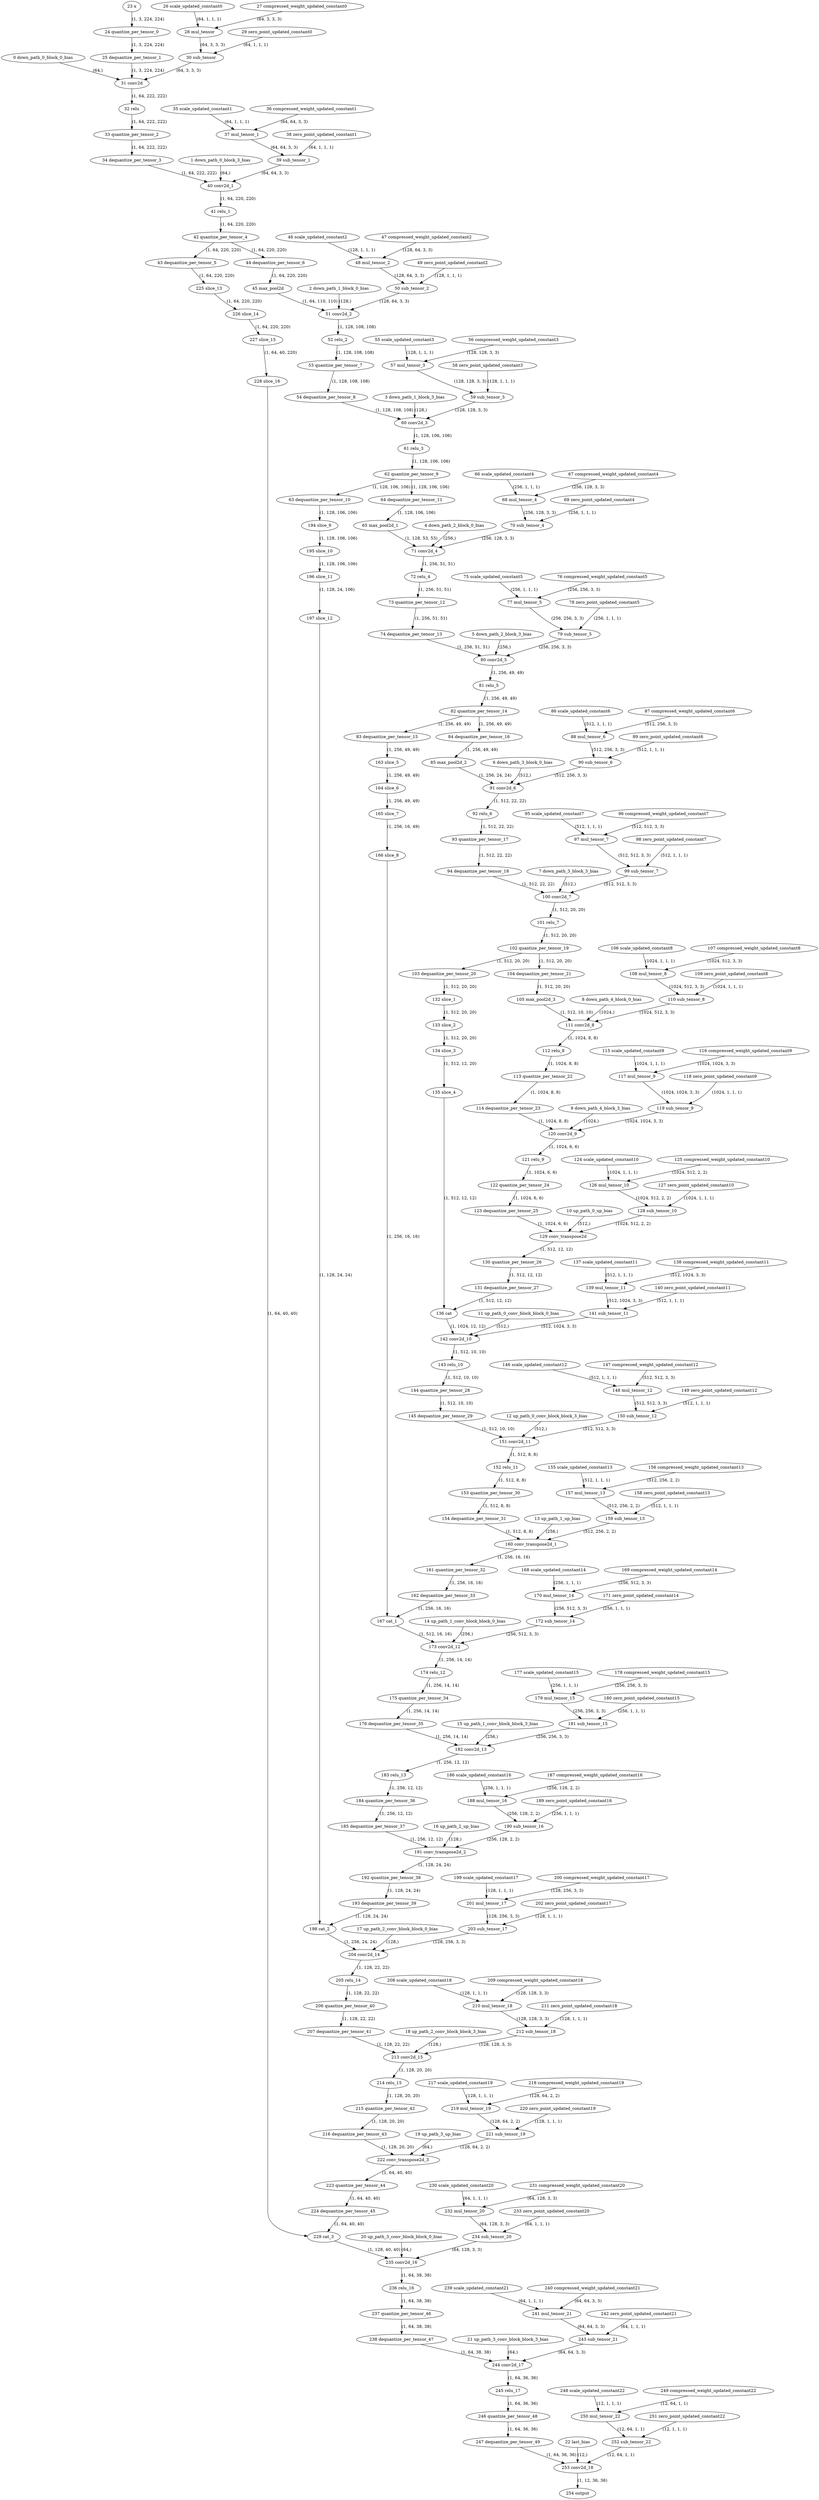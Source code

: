 strict digraph {
"0 down_path_0_block_0_bias" [id=0, type="get_attr"];
"1 down_path_0_block_3_bias" [id=1, type="get_attr"];
"2 down_path_1_block_0_bias" [id=2, type="get_attr"];
"3 down_path_1_block_3_bias" [id=3, type="get_attr"];
"4 down_path_2_block_0_bias" [id=4, type="get_attr"];
"5 down_path_2_block_3_bias" [id=5, type="get_attr"];
"6 down_path_3_block_0_bias" [id=6, type="get_attr"];
"7 down_path_3_block_3_bias" [id=7, type="get_attr"];
"8 down_path_4_block_0_bias" [id=8, type="get_attr"];
"9 down_path_4_block_3_bias" [id=9, type="get_attr"];
"10 up_path_0_up_bias" [id=10, type="get_attr"];
"11 up_path_0_conv_block_block_0_bias" [id=11, type="get_attr"];
"12 up_path_0_conv_block_block_3_bias" [id=12, type="get_attr"];
"13 up_path_1_up_bias" [id=13, type="get_attr"];
"14 up_path_1_conv_block_block_0_bias" [id=14, type="get_attr"];
"15 up_path_1_conv_block_block_3_bias" [id=15, type="get_attr"];
"16 up_path_2_up_bias" [id=16, type="get_attr"];
"17 up_path_2_conv_block_block_0_bias" [id=17, type="get_attr"];
"18 up_path_2_conv_block_block_3_bias" [id=18, type="get_attr"];
"19 up_path_3_up_bias" [id=19, type="get_attr"];
"20 up_path_3_conv_block_block_0_bias" [id=20, type="get_attr"];
"21 up_path_3_conv_block_block_3_bias" [id=21, type="get_attr"];
"22 last_bias" [id=22, type="get_attr"];
"23 x" [id=23, type=input];
"24 quantize_per_tensor_0" [id=24, type="quantize_per_tensor"];
"25 dequantize_per_tensor_1" [id=25, type="dequantize_per_tensor"];
"26 scale_updated_constant0" [id=26, type="get_attr"];
"27 compressed_weight_updated_constant0" [id=27, type="get_attr"];
"28 mul_tensor" [id=28, type=mul];
"29 zero_point_updated_constant0" [id=29, type="get_attr"];
"30 sub_tensor" [id=30, type=sub];
"31 conv2d" [id=31, type=conv2d];
"32 relu" [id=32, type=relu];
"33 quantize_per_tensor_2" [id=33, type="quantize_per_tensor"];
"34 dequantize_per_tensor_3" [id=34, type="dequantize_per_tensor"];
"35 scale_updated_constant1" [id=35, type="get_attr"];
"36 compressed_weight_updated_constant1" [id=36, type="get_attr"];
"37 mul_tensor_1" [id=37, type=mul];
"38 zero_point_updated_constant1" [id=38, type="get_attr"];
"39 sub_tensor_1" [id=39, type=sub];
"40 conv2d_1" [id=40, type=conv2d];
"41 relu_1" [id=41, type=relu];
"42 quantize_per_tensor_4" [id=42, type="quantize_per_tensor"];
"43 dequantize_per_tensor_5" [id=43, type="dequantize_per_tensor"];
"44 dequantize_per_tensor_6" [id=44, type="dequantize_per_tensor"];
"45 max_pool2d" [id=45, type="max_pool2d"];
"46 scale_updated_constant2" [id=46, type="get_attr"];
"47 compressed_weight_updated_constant2" [id=47, type="get_attr"];
"48 mul_tensor_2" [id=48, type=mul];
"49 zero_point_updated_constant2" [id=49, type="get_attr"];
"50 sub_tensor_2" [id=50, type=sub];
"51 conv2d_2" [id=51, type=conv2d];
"52 relu_2" [id=52, type=relu];
"53 quantize_per_tensor_7" [id=53, type="quantize_per_tensor"];
"54 dequantize_per_tensor_8" [id=54, type="dequantize_per_tensor"];
"55 scale_updated_constant3" [id=55, type="get_attr"];
"56 compressed_weight_updated_constant3" [id=56, type="get_attr"];
"57 mul_tensor_3" [id=57, type=mul];
"58 zero_point_updated_constant3" [id=58, type="get_attr"];
"59 sub_tensor_3" [id=59, type=sub];
"60 conv2d_3" [id=60, type=conv2d];
"61 relu_3" [id=61, type=relu];
"62 quantize_per_tensor_9" [id=62, type="quantize_per_tensor"];
"63 dequantize_per_tensor_10" [id=63, type="dequantize_per_tensor"];
"64 dequantize_per_tensor_11" [id=64, type="dequantize_per_tensor"];
"65 max_pool2d_1" [id=65, type="max_pool2d"];
"66 scale_updated_constant4" [id=66, type="get_attr"];
"67 compressed_weight_updated_constant4" [id=67, type="get_attr"];
"68 mul_tensor_4" [id=68, type=mul];
"69 zero_point_updated_constant4" [id=69, type="get_attr"];
"70 sub_tensor_4" [id=70, type=sub];
"71 conv2d_4" [id=71, type=conv2d];
"72 relu_4" [id=72, type=relu];
"73 quantize_per_tensor_12" [id=73, type="quantize_per_tensor"];
"74 dequantize_per_tensor_13" [id=74, type="dequantize_per_tensor"];
"75 scale_updated_constant5" [id=75, type="get_attr"];
"76 compressed_weight_updated_constant5" [id=76, type="get_attr"];
"77 mul_tensor_5" [id=77, type=mul];
"78 zero_point_updated_constant5" [id=78, type="get_attr"];
"79 sub_tensor_5" [id=79, type=sub];
"80 conv2d_5" [id=80, type=conv2d];
"81 relu_5" [id=81, type=relu];
"82 quantize_per_tensor_14" [id=82, type="quantize_per_tensor"];
"83 dequantize_per_tensor_15" [id=83, type="dequantize_per_tensor"];
"84 dequantize_per_tensor_16" [id=84, type="dequantize_per_tensor"];
"85 max_pool2d_2" [id=85, type="max_pool2d"];
"86 scale_updated_constant6" [id=86, type="get_attr"];
"87 compressed_weight_updated_constant6" [id=87, type="get_attr"];
"88 mul_tensor_6" [id=88, type=mul];
"89 zero_point_updated_constant6" [id=89, type="get_attr"];
"90 sub_tensor_6" [id=90, type=sub];
"91 conv2d_6" [id=91, type=conv2d];
"92 relu_6" [id=92, type=relu];
"93 quantize_per_tensor_17" [id=93, type="quantize_per_tensor"];
"94 dequantize_per_tensor_18" [id=94, type="dequantize_per_tensor"];
"95 scale_updated_constant7" [id=95, type="get_attr"];
"96 compressed_weight_updated_constant7" [id=96, type="get_attr"];
"97 mul_tensor_7" [id=97, type=mul];
"98 zero_point_updated_constant7" [id=98, type="get_attr"];
"99 sub_tensor_7" [id=99, type=sub];
"100 conv2d_7" [id=100, type=conv2d];
"101 relu_7" [id=101, type=relu];
"102 quantize_per_tensor_19" [id=102, type="quantize_per_tensor"];
"103 dequantize_per_tensor_20" [id=103, type="dequantize_per_tensor"];
"104 dequantize_per_tensor_21" [id=104, type="dequantize_per_tensor"];
"105 max_pool2d_3" [id=105, type="max_pool2d"];
"106 scale_updated_constant8" [id=106, type="get_attr"];
"107 compressed_weight_updated_constant8" [id=107, type="get_attr"];
"108 mul_tensor_8" [id=108, type=mul];
"109 zero_point_updated_constant8" [id=109, type="get_attr"];
"110 sub_tensor_8" [id=110, type=sub];
"111 conv2d_8" [id=111, type=conv2d];
"112 relu_8" [id=112, type=relu];
"113 quantize_per_tensor_22" [id=113, type="quantize_per_tensor"];
"114 dequantize_per_tensor_23" [id=114, type="dequantize_per_tensor"];
"115 scale_updated_constant9" [id=115, type="get_attr"];
"116 compressed_weight_updated_constant9" [id=116, type="get_attr"];
"117 mul_tensor_9" [id=117, type=mul];
"118 zero_point_updated_constant9" [id=118, type="get_attr"];
"119 sub_tensor_9" [id=119, type=sub];
"120 conv2d_9" [id=120, type=conv2d];
"121 relu_9" [id=121, type=relu];
"122 quantize_per_tensor_24" [id=122, type="quantize_per_tensor"];
"123 dequantize_per_tensor_25" [id=123, type="dequantize_per_tensor"];
"124 scale_updated_constant10" [id=124, type="get_attr"];
"125 compressed_weight_updated_constant10" [id=125, type="get_attr"];
"126 mul_tensor_10" [id=126, type=mul];
"127 zero_point_updated_constant10" [id=127, type="get_attr"];
"128 sub_tensor_10" [id=128, type=sub];
"129 conv_transpose2d" [id=129, type="conv_transpose2d"];
"130 quantize_per_tensor_26" [id=130, type="quantize_per_tensor"];
"131 dequantize_per_tensor_27" [id=131, type="dequantize_per_tensor"];
"132 slice_1" [id=132, type=slice];
"133 slice_2" [id=133, type=slice];
"134 slice_3" [id=134, type=slice];
"135 slice_4" [id=135, type=slice];
"136 cat" [id=136, type=cat];
"137 scale_updated_constant11" [id=137, type="get_attr"];
"138 compressed_weight_updated_constant11" [id=138, type="get_attr"];
"139 mul_tensor_11" [id=139, type=mul];
"140 zero_point_updated_constant11" [id=140, type="get_attr"];
"141 sub_tensor_11" [id=141, type=sub];
"142 conv2d_10" [id=142, type=conv2d];
"143 relu_10" [id=143, type=relu];
"144 quantize_per_tensor_28" [id=144, type="quantize_per_tensor"];
"145 dequantize_per_tensor_29" [id=145, type="dequantize_per_tensor"];
"146 scale_updated_constant12" [id=146, type="get_attr"];
"147 compressed_weight_updated_constant12" [id=147, type="get_attr"];
"148 mul_tensor_12" [id=148, type=mul];
"149 zero_point_updated_constant12" [id=149, type="get_attr"];
"150 sub_tensor_12" [id=150, type=sub];
"151 conv2d_11" [id=151, type=conv2d];
"152 relu_11" [id=152, type=relu];
"153 quantize_per_tensor_30" [id=153, type="quantize_per_tensor"];
"154 dequantize_per_tensor_31" [id=154, type="dequantize_per_tensor"];
"155 scale_updated_constant13" [id=155, type="get_attr"];
"156 compressed_weight_updated_constant13" [id=156, type="get_attr"];
"157 mul_tensor_13" [id=157, type=mul];
"158 zero_point_updated_constant13" [id=158, type="get_attr"];
"159 sub_tensor_13" [id=159, type=sub];
"160 conv_transpose2d_1" [id=160, type="conv_transpose2d"];
"161 quantize_per_tensor_32" [id=161, type="quantize_per_tensor"];
"162 dequantize_per_tensor_33" [id=162, type="dequantize_per_tensor"];
"163 slice_5" [id=163, type=slice];
"164 slice_6" [id=164, type=slice];
"165 slice_7" [id=165, type=slice];
"166 slice_8" [id=166, type=slice];
"167 cat_1" [id=167, type=cat];
"168 scale_updated_constant14" [id=168, type="get_attr"];
"169 compressed_weight_updated_constant14" [id=169, type="get_attr"];
"170 mul_tensor_14" [id=170, type=mul];
"171 zero_point_updated_constant14" [id=171, type="get_attr"];
"172 sub_tensor_14" [id=172, type=sub];
"173 conv2d_12" [id=173, type=conv2d];
"174 relu_12" [id=174, type=relu];
"175 quantize_per_tensor_34" [id=175, type="quantize_per_tensor"];
"176 dequantize_per_tensor_35" [id=176, type="dequantize_per_tensor"];
"177 scale_updated_constant15" [id=177, type="get_attr"];
"178 compressed_weight_updated_constant15" [id=178, type="get_attr"];
"179 mul_tensor_15" [id=179, type=mul];
"180 zero_point_updated_constant15" [id=180, type="get_attr"];
"181 sub_tensor_15" [id=181, type=sub];
"182 conv2d_13" [id=182, type=conv2d];
"183 relu_13" [id=183, type=relu];
"184 quantize_per_tensor_36" [id=184, type="quantize_per_tensor"];
"185 dequantize_per_tensor_37" [id=185, type="dequantize_per_tensor"];
"186 scale_updated_constant16" [id=186, type="get_attr"];
"187 compressed_weight_updated_constant16" [id=187, type="get_attr"];
"188 mul_tensor_16" [id=188, type=mul];
"189 zero_point_updated_constant16" [id=189, type="get_attr"];
"190 sub_tensor_16" [id=190, type=sub];
"191 conv_transpose2d_2" [id=191, type="conv_transpose2d"];
"192 quantize_per_tensor_38" [id=192, type="quantize_per_tensor"];
"193 dequantize_per_tensor_39" [id=193, type="dequantize_per_tensor"];
"194 slice_9" [id=194, type=slice];
"195 slice_10" [id=195, type=slice];
"196 slice_11" [id=196, type=slice];
"197 slice_12" [id=197, type=slice];
"198 cat_2" [id=198, type=cat];
"199 scale_updated_constant17" [id=199, type="get_attr"];
"200 compressed_weight_updated_constant17" [id=200, type="get_attr"];
"201 mul_tensor_17" [id=201, type=mul];
"202 zero_point_updated_constant17" [id=202, type="get_attr"];
"203 sub_tensor_17" [id=203, type=sub];
"204 conv2d_14" [id=204, type=conv2d];
"205 relu_14" [id=205, type=relu];
"206 quantize_per_tensor_40" [id=206, type="quantize_per_tensor"];
"207 dequantize_per_tensor_41" [id=207, type="dequantize_per_tensor"];
"208 scale_updated_constant18" [id=208, type="get_attr"];
"209 compressed_weight_updated_constant18" [id=209, type="get_attr"];
"210 mul_tensor_18" [id=210, type=mul];
"211 zero_point_updated_constant18" [id=211, type="get_attr"];
"212 sub_tensor_18" [id=212, type=sub];
"213 conv2d_15" [id=213, type=conv2d];
"214 relu_15" [id=214, type=relu];
"215 quantize_per_tensor_42" [id=215, type="quantize_per_tensor"];
"216 dequantize_per_tensor_43" [id=216, type="dequantize_per_tensor"];
"217 scale_updated_constant19" [id=217, type="get_attr"];
"218 compressed_weight_updated_constant19" [id=218, type="get_attr"];
"219 mul_tensor_19" [id=219, type=mul];
"220 zero_point_updated_constant19" [id=220, type="get_attr"];
"221 sub_tensor_19" [id=221, type=sub];
"222 conv_transpose2d_3" [id=222, type="conv_transpose2d"];
"223 quantize_per_tensor_44" [id=223, type="quantize_per_tensor"];
"224 dequantize_per_tensor_45" [id=224, type="dequantize_per_tensor"];
"225 slice_13" [id=225, type=slice];
"226 slice_14" [id=226, type=slice];
"227 slice_15" [id=227, type=slice];
"228 slice_16" [id=228, type=slice];
"229 cat_3" [id=229, type=cat];
"230 scale_updated_constant20" [id=230, type="get_attr"];
"231 compressed_weight_updated_constant20" [id=231, type="get_attr"];
"232 mul_tensor_20" [id=232, type=mul];
"233 zero_point_updated_constant20" [id=233, type="get_attr"];
"234 sub_tensor_20" [id=234, type=sub];
"235 conv2d_16" [id=235, type=conv2d];
"236 relu_16" [id=236, type=relu];
"237 quantize_per_tensor_46" [id=237, type="quantize_per_tensor"];
"238 dequantize_per_tensor_47" [id=238, type="dequantize_per_tensor"];
"239 scale_updated_constant21" [id=239, type="get_attr"];
"240 compressed_weight_updated_constant21" [id=240, type="get_attr"];
"241 mul_tensor_21" [id=241, type=mul];
"242 zero_point_updated_constant21" [id=242, type="get_attr"];
"243 sub_tensor_21" [id=243, type=sub];
"244 conv2d_17" [id=244, type=conv2d];
"245 relu_17" [id=245, type=relu];
"246 quantize_per_tensor_48" [id=246, type="quantize_per_tensor"];
"247 dequantize_per_tensor_49" [id=247, type="dequantize_per_tensor"];
"248 scale_updated_constant22" [id=248, type="get_attr"];
"249 compressed_weight_updated_constant22" [id=249, type="get_attr"];
"250 mul_tensor_22" [id=250, type=mul];
"251 zero_point_updated_constant22" [id=251, type="get_attr"];
"252 sub_tensor_22" [id=252, type=sub];
"253 conv2d_18" [id=253, type=conv2d];
"254 output" [id=254, type=output];
"0 down_path_0_block_0_bias" -> "31 conv2d" [style=solid, label="(64,)"];
"1 down_path_0_block_3_bias" -> "40 conv2d_1" [style=solid, label="(64,)"];
"2 down_path_1_block_0_bias" -> "51 conv2d_2" [style=solid, label="(128,)"];
"3 down_path_1_block_3_bias" -> "60 conv2d_3" [style=solid, label="(128,)"];
"4 down_path_2_block_0_bias" -> "71 conv2d_4" [style=solid, label="(256,)"];
"5 down_path_2_block_3_bias" -> "80 conv2d_5" [style=solid, label="(256,)"];
"6 down_path_3_block_0_bias" -> "91 conv2d_6" [style=solid, label="(512,)"];
"7 down_path_3_block_3_bias" -> "100 conv2d_7" [style=solid, label="(512,)"];
"8 down_path_4_block_0_bias" -> "111 conv2d_8" [style=solid, label="(1024,)"];
"9 down_path_4_block_3_bias" -> "120 conv2d_9" [style=solid, label="(1024,)"];
"10 up_path_0_up_bias" -> "129 conv_transpose2d" [style=solid, label="(512,)"];
"11 up_path_0_conv_block_block_0_bias" -> "142 conv2d_10" [style=solid, label="(512,)"];
"12 up_path_0_conv_block_block_3_bias" -> "151 conv2d_11" [style=solid, label="(512,)"];
"13 up_path_1_up_bias" -> "160 conv_transpose2d_1" [style=solid, label="(256,)"];
"14 up_path_1_conv_block_block_0_bias" -> "173 conv2d_12" [style=solid, label="(256,)"];
"15 up_path_1_conv_block_block_3_bias" -> "182 conv2d_13" [style=solid, label="(256,)"];
"16 up_path_2_up_bias" -> "191 conv_transpose2d_2" [style=solid, label="(128,)"];
"17 up_path_2_conv_block_block_0_bias" -> "204 conv2d_14" [style=solid, label="(128,)"];
"18 up_path_2_conv_block_block_3_bias" -> "213 conv2d_15" [style=solid, label="(128,)"];
"19 up_path_3_up_bias" -> "222 conv_transpose2d_3" [style=solid, label="(64,)"];
"20 up_path_3_conv_block_block_0_bias" -> "235 conv2d_16" [style=solid, label="(64,)"];
"21 up_path_3_conv_block_block_3_bias" -> "244 conv2d_17" [style=solid, label="(64,)"];
"22 last_bias" -> "253 conv2d_18" [style=solid, label="(12,)"];
"23 x" -> "24 quantize_per_tensor_0" [style=solid, label="(1, 3, 224, 224)"];
"24 quantize_per_tensor_0" -> "25 dequantize_per_tensor_1" [style=solid, label="(1, 3, 224, 224)"];
"25 dequantize_per_tensor_1" -> "31 conv2d" [style=solid, label="(1, 3, 224, 224)"];
"26 scale_updated_constant0" -> "28 mul_tensor" [style=solid, label="(64, 1, 1, 1)"];
"27 compressed_weight_updated_constant0" -> "28 mul_tensor" [style=solid, label="(64, 3, 3, 3)"];
"28 mul_tensor" -> "30 sub_tensor" [style=solid, label="(64, 3, 3, 3)"];
"29 zero_point_updated_constant0" -> "30 sub_tensor" [style=solid, label="(64, 1, 1, 1)"];
"30 sub_tensor" -> "31 conv2d" [style=solid, label="(64, 3, 3, 3)"];
"31 conv2d" -> "32 relu" [style=solid, label="(1, 64, 222, 222)"];
"32 relu" -> "33 quantize_per_tensor_2" [style=solid, label="(1, 64, 222, 222)"];
"33 quantize_per_tensor_2" -> "34 dequantize_per_tensor_3" [style=solid, label="(1, 64, 222, 222)"];
"34 dequantize_per_tensor_3" -> "40 conv2d_1" [style=solid, label="(1, 64, 222, 222)"];
"35 scale_updated_constant1" -> "37 mul_tensor_1" [style=solid, label="(64, 1, 1, 1)"];
"36 compressed_weight_updated_constant1" -> "37 mul_tensor_1" [style=solid, label="(64, 64, 3, 3)"];
"37 mul_tensor_1" -> "39 sub_tensor_1" [style=solid, label="(64, 64, 3, 3)"];
"38 zero_point_updated_constant1" -> "39 sub_tensor_1" [style=solid, label="(64, 1, 1, 1)"];
"39 sub_tensor_1" -> "40 conv2d_1" [style=solid, label="(64, 64, 3, 3)"];
"40 conv2d_1" -> "41 relu_1" [style=solid, label="(1, 64, 220, 220)"];
"41 relu_1" -> "42 quantize_per_tensor_4" [style=solid, label="(1, 64, 220, 220)"];
"42 quantize_per_tensor_4" -> "43 dequantize_per_tensor_5" [style=solid, label="(1, 64, 220, 220)"];
"42 quantize_per_tensor_4" -> "44 dequantize_per_tensor_6" [style=solid, label="(1, 64, 220, 220)"];
"43 dequantize_per_tensor_5" -> "225 slice_13" [style=solid, label="(1, 64, 220, 220)"];
"44 dequantize_per_tensor_6" -> "45 max_pool2d" [style=solid, label="(1, 64, 220, 220)"];
"45 max_pool2d" -> "51 conv2d_2" [style=solid, label="(1, 64, 110, 110)"];
"46 scale_updated_constant2" -> "48 mul_tensor_2" [style=solid, label="(128, 1, 1, 1)"];
"47 compressed_weight_updated_constant2" -> "48 mul_tensor_2" [style=solid, label="(128, 64, 3, 3)"];
"48 mul_tensor_2" -> "50 sub_tensor_2" [style=solid, label="(128, 64, 3, 3)"];
"49 zero_point_updated_constant2" -> "50 sub_tensor_2" [style=solid, label="(128, 1, 1, 1)"];
"50 sub_tensor_2" -> "51 conv2d_2" [style=solid, label="(128, 64, 3, 3)"];
"51 conv2d_2" -> "52 relu_2" [style=solid, label="(1, 128, 108, 108)"];
"52 relu_2" -> "53 quantize_per_tensor_7" [style=solid, label="(1, 128, 108, 108)"];
"53 quantize_per_tensor_7" -> "54 dequantize_per_tensor_8" [style=solid, label="(1, 128, 108, 108)"];
"54 dequantize_per_tensor_8" -> "60 conv2d_3" [style=solid, label="(1, 128, 108, 108)"];
"55 scale_updated_constant3" -> "57 mul_tensor_3" [style=solid, label="(128, 1, 1, 1)"];
"56 compressed_weight_updated_constant3" -> "57 mul_tensor_3" [style=solid, label="(128, 128, 3, 3)"];
"57 mul_tensor_3" -> "59 sub_tensor_3" [style=solid, label="(128, 128, 3, 3)"];
"58 zero_point_updated_constant3" -> "59 sub_tensor_3" [style=solid, label="(128, 1, 1, 1)"];
"59 sub_tensor_3" -> "60 conv2d_3" [style=solid, label="(128, 128, 3, 3)"];
"60 conv2d_3" -> "61 relu_3" [style=solid, label="(1, 128, 106, 106)"];
"61 relu_3" -> "62 quantize_per_tensor_9" [style=solid, label="(1, 128, 106, 106)"];
"62 quantize_per_tensor_9" -> "63 dequantize_per_tensor_10" [style=solid, label="(1, 128, 106, 106)"];
"62 quantize_per_tensor_9" -> "64 dequantize_per_tensor_11" [style=solid, label="(1, 128, 106, 106)"];
"63 dequantize_per_tensor_10" -> "194 slice_9" [style=solid, label="(1, 128, 106, 106)"];
"64 dequantize_per_tensor_11" -> "65 max_pool2d_1" [style=solid, label="(1, 128, 106, 106)"];
"65 max_pool2d_1" -> "71 conv2d_4" [style=solid, label="(1, 128, 53, 53)"];
"66 scale_updated_constant4" -> "68 mul_tensor_4" [style=solid, label="(256, 1, 1, 1)"];
"67 compressed_weight_updated_constant4" -> "68 mul_tensor_4" [style=solid, label="(256, 128, 3, 3)"];
"68 mul_tensor_4" -> "70 sub_tensor_4" [style=solid, label="(256, 128, 3, 3)"];
"69 zero_point_updated_constant4" -> "70 sub_tensor_4" [style=solid, label="(256, 1, 1, 1)"];
"70 sub_tensor_4" -> "71 conv2d_4" [style=solid, label="(256, 128, 3, 3)"];
"71 conv2d_4" -> "72 relu_4" [style=solid, label="(1, 256, 51, 51)"];
"72 relu_4" -> "73 quantize_per_tensor_12" [style=solid, label="(1, 256, 51, 51)"];
"73 quantize_per_tensor_12" -> "74 dequantize_per_tensor_13" [style=solid, label="(1, 256, 51, 51)"];
"74 dequantize_per_tensor_13" -> "80 conv2d_5" [style=solid, label="(1, 256, 51, 51)"];
"75 scale_updated_constant5" -> "77 mul_tensor_5" [style=solid, label="(256, 1, 1, 1)"];
"76 compressed_weight_updated_constant5" -> "77 mul_tensor_5" [style=solid, label="(256, 256, 3, 3)"];
"77 mul_tensor_5" -> "79 sub_tensor_5" [style=solid, label="(256, 256, 3, 3)"];
"78 zero_point_updated_constant5" -> "79 sub_tensor_5" [style=solid, label="(256, 1, 1, 1)"];
"79 sub_tensor_5" -> "80 conv2d_5" [style=solid, label="(256, 256, 3, 3)"];
"80 conv2d_5" -> "81 relu_5" [style=solid, label="(1, 256, 49, 49)"];
"81 relu_5" -> "82 quantize_per_tensor_14" [style=solid, label="(1, 256, 49, 49)"];
"82 quantize_per_tensor_14" -> "83 dequantize_per_tensor_15" [style=solid, label="(1, 256, 49, 49)"];
"82 quantize_per_tensor_14" -> "84 dequantize_per_tensor_16" [style=solid, label="(1, 256, 49, 49)"];
"83 dequantize_per_tensor_15" -> "163 slice_5" [style=solid, label="(1, 256, 49, 49)"];
"84 dequantize_per_tensor_16" -> "85 max_pool2d_2" [style=solid, label="(1, 256, 49, 49)"];
"85 max_pool2d_2" -> "91 conv2d_6" [style=solid, label="(1, 256, 24, 24)"];
"86 scale_updated_constant6" -> "88 mul_tensor_6" [style=solid, label="(512, 1, 1, 1)"];
"87 compressed_weight_updated_constant6" -> "88 mul_tensor_6" [style=solid, label="(512, 256, 3, 3)"];
"88 mul_tensor_6" -> "90 sub_tensor_6" [style=solid, label="(512, 256, 3, 3)"];
"89 zero_point_updated_constant6" -> "90 sub_tensor_6" [style=solid, label="(512, 1, 1, 1)"];
"90 sub_tensor_6" -> "91 conv2d_6" [style=solid, label="(512, 256, 3, 3)"];
"91 conv2d_6" -> "92 relu_6" [style=solid, label="(1, 512, 22, 22)"];
"92 relu_6" -> "93 quantize_per_tensor_17" [style=solid, label="(1, 512, 22, 22)"];
"93 quantize_per_tensor_17" -> "94 dequantize_per_tensor_18" [style=solid, label="(1, 512, 22, 22)"];
"94 dequantize_per_tensor_18" -> "100 conv2d_7" [style=solid, label="(1, 512, 22, 22)"];
"95 scale_updated_constant7" -> "97 mul_tensor_7" [style=solid, label="(512, 1, 1, 1)"];
"96 compressed_weight_updated_constant7" -> "97 mul_tensor_7" [style=solid, label="(512, 512, 3, 3)"];
"97 mul_tensor_7" -> "99 sub_tensor_7" [style=solid, label="(512, 512, 3, 3)"];
"98 zero_point_updated_constant7" -> "99 sub_tensor_7" [style=solid, label="(512, 1, 1, 1)"];
"99 sub_tensor_7" -> "100 conv2d_7" [style=solid, label="(512, 512, 3, 3)"];
"100 conv2d_7" -> "101 relu_7" [style=solid, label="(1, 512, 20, 20)"];
"101 relu_7" -> "102 quantize_per_tensor_19" [style=solid, label="(1, 512, 20, 20)"];
"102 quantize_per_tensor_19" -> "103 dequantize_per_tensor_20" [style=solid, label="(1, 512, 20, 20)"];
"102 quantize_per_tensor_19" -> "104 dequantize_per_tensor_21" [style=solid, label="(1, 512, 20, 20)"];
"103 dequantize_per_tensor_20" -> "132 slice_1" [style=solid, label="(1, 512, 20, 20)"];
"104 dequantize_per_tensor_21" -> "105 max_pool2d_3" [style=solid, label="(1, 512, 20, 20)"];
"105 max_pool2d_3" -> "111 conv2d_8" [style=solid, label="(1, 512, 10, 10)"];
"106 scale_updated_constant8" -> "108 mul_tensor_8" [style=solid, label="(1024, 1, 1, 1)"];
"107 compressed_weight_updated_constant8" -> "108 mul_tensor_8" [style=solid, label="(1024, 512, 3, 3)"];
"108 mul_tensor_8" -> "110 sub_tensor_8" [style=solid, label="(1024, 512, 3, 3)"];
"109 zero_point_updated_constant8" -> "110 sub_tensor_8" [style=solid, label="(1024, 1, 1, 1)"];
"110 sub_tensor_8" -> "111 conv2d_8" [style=solid, label="(1024, 512, 3, 3)"];
"111 conv2d_8" -> "112 relu_8" [style=solid, label="(1, 1024, 8, 8)"];
"112 relu_8" -> "113 quantize_per_tensor_22" [style=solid, label="(1, 1024, 8, 8)"];
"113 quantize_per_tensor_22" -> "114 dequantize_per_tensor_23" [style=solid, label="(1, 1024, 8, 8)"];
"114 dequantize_per_tensor_23" -> "120 conv2d_9" [style=solid, label="(1, 1024, 8, 8)"];
"115 scale_updated_constant9" -> "117 mul_tensor_9" [style=solid, label="(1024, 1, 1, 1)"];
"116 compressed_weight_updated_constant9" -> "117 mul_tensor_9" [style=solid, label="(1024, 1024, 3, 3)"];
"117 mul_tensor_9" -> "119 sub_tensor_9" [style=solid, label="(1024, 1024, 3, 3)"];
"118 zero_point_updated_constant9" -> "119 sub_tensor_9" [style=solid, label="(1024, 1, 1, 1)"];
"119 sub_tensor_9" -> "120 conv2d_9" [style=solid, label="(1024, 1024, 3, 3)"];
"120 conv2d_9" -> "121 relu_9" [style=solid, label="(1, 1024, 6, 6)"];
"121 relu_9" -> "122 quantize_per_tensor_24" [style=solid, label="(1, 1024, 6, 6)"];
"122 quantize_per_tensor_24" -> "123 dequantize_per_tensor_25" [style=solid, label="(1, 1024, 6, 6)"];
"123 dequantize_per_tensor_25" -> "129 conv_transpose2d" [style=solid, label="(1, 1024, 6, 6)"];
"124 scale_updated_constant10" -> "126 mul_tensor_10" [style=solid, label="(1024, 1, 1, 1)"];
"125 compressed_weight_updated_constant10" -> "126 mul_tensor_10" [style=solid, label="(1024, 512, 2, 2)"];
"126 mul_tensor_10" -> "128 sub_tensor_10" [style=solid, label="(1024, 512, 2, 2)"];
"127 zero_point_updated_constant10" -> "128 sub_tensor_10" [style=solid, label="(1024, 1, 1, 1)"];
"128 sub_tensor_10" -> "129 conv_transpose2d" [style=solid, label="(1024, 512, 2, 2)"];
"129 conv_transpose2d" -> "130 quantize_per_tensor_26" [style=solid, label="(1, 512, 12, 12)"];
"130 quantize_per_tensor_26" -> "131 dequantize_per_tensor_27" [style=solid, label="(1, 512, 12, 12)"];
"131 dequantize_per_tensor_27" -> "136 cat" [style=solid, label="(1, 512, 12, 12)"];
"132 slice_1" -> "133 slice_2" [style=solid, label="(1, 512, 20, 20)"];
"133 slice_2" -> "134 slice_3" [style=solid, label="(1, 512, 20, 20)"];
"134 slice_3" -> "135 slice_4" [style=solid, label="(1, 512, 12, 20)"];
"135 slice_4" -> "136 cat" [style=solid, label="(1, 512, 12, 12)"];
"136 cat" -> "142 conv2d_10" [style=solid, label="(1, 1024, 12, 12)"];
"137 scale_updated_constant11" -> "139 mul_tensor_11" [style=solid, label="(512, 1, 1, 1)"];
"138 compressed_weight_updated_constant11" -> "139 mul_tensor_11" [style=solid, label="(512, 1024, 3, 3)"];
"139 mul_tensor_11" -> "141 sub_tensor_11" [style=solid, label="(512, 1024, 3, 3)"];
"140 zero_point_updated_constant11" -> "141 sub_tensor_11" [style=solid, label="(512, 1, 1, 1)"];
"141 sub_tensor_11" -> "142 conv2d_10" [style=solid, label="(512, 1024, 3, 3)"];
"142 conv2d_10" -> "143 relu_10" [style=solid, label="(1, 512, 10, 10)"];
"143 relu_10" -> "144 quantize_per_tensor_28" [style=solid, label="(1, 512, 10, 10)"];
"144 quantize_per_tensor_28" -> "145 dequantize_per_tensor_29" [style=solid, label="(1, 512, 10, 10)"];
"145 dequantize_per_tensor_29" -> "151 conv2d_11" [style=solid, label="(1, 512, 10, 10)"];
"146 scale_updated_constant12" -> "148 mul_tensor_12" [style=solid, label="(512, 1, 1, 1)"];
"147 compressed_weight_updated_constant12" -> "148 mul_tensor_12" [style=solid, label="(512, 512, 3, 3)"];
"148 mul_tensor_12" -> "150 sub_tensor_12" [style=solid, label="(512, 512, 3, 3)"];
"149 zero_point_updated_constant12" -> "150 sub_tensor_12" [style=solid, label="(512, 1, 1, 1)"];
"150 sub_tensor_12" -> "151 conv2d_11" [style=solid, label="(512, 512, 3, 3)"];
"151 conv2d_11" -> "152 relu_11" [style=solid, label="(1, 512, 8, 8)"];
"152 relu_11" -> "153 quantize_per_tensor_30" [style=solid, label="(1, 512, 8, 8)"];
"153 quantize_per_tensor_30" -> "154 dequantize_per_tensor_31" [style=solid, label="(1, 512, 8, 8)"];
"154 dequantize_per_tensor_31" -> "160 conv_transpose2d_1" [style=solid, label="(1, 512, 8, 8)"];
"155 scale_updated_constant13" -> "157 mul_tensor_13" [style=solid, label="(512, 1, 1, 1)"];
"156 compressed_weight_updated_constant13" -> "157 mul_tensor_13" [style=solid, label="(512, 256, 2, 2)"];
"157 mul_tensor_13" -> "159 sub_tensor_13" [style=solid, label="(512, 256, 2, 2)"];
"158 zero_point_updated_constant13" -> "159 sub_tensor_13" [style=solid, label="(512, 1, 1, 1)"];
"159 sub_tensor_13" -> "160 conv_transpose2d_1" [style=solid, label="(512, 256, 2, 2)"];
"160 conv_transpose2d_1" -> "161 quantize_per_tensor_32" [style=solid, label="(1, 256, 16, 16)"];
"161 quantize_per_tensor_32" -> "162 dequantize_per_tensor_33" [style=solid, label="(1, 256, 16, 16)"];
"162 dequantize_per_tensor_33" -> "167 cat_1" [style=solid, label="(1, 256, 16, 16)"];
"163 slice_5" -> "164 slice_6" [style=solid, label="(1, 256, 49, 49)"];
"164 slice_6" -> "165 slice_7" [style=solid, label="(1, 256, 49, 49)"];
"165 slice_7" -> "166 slice_8" [style=solid, label="(1, 256, 16, 49)"];
"166 slice_8" -> "167 cat_1" [style=solid, label="(1, 256, 16, 16)"];
"167 cat_1" -> "173 conv2d_12" [style=solid, label="(1, 512, 16, 16)"];
"168 scale_updated_constant14" -> "170 mul_tensor_14" [style=solid, label="(256, 1, 1, 1)"];
"169 compressed_weight_updated_constant14" -> "170 mul_tensor_14" [style=solid, label="(256, 512, 3, 3)"];
"170 mul_tensor_14" -> "172 sub_tensor_14" [style=solid, label="(256, 512, 3, 3)"];
"171 zero_point_updated_constant14" -> "172 sub_tensor_14" [style=solid, label="(256, 1, 1, 1)"];
"172 sub_tensor_14" -> "173 conv2d_12" [style=solid, label="(256, 512, 3, 3)"];
"173 conv2d_12" -> "174 relu_12" [style=solid, label="(1, 256, 14, 14)"];
"174 relu_12" -> "175 quantize_per_tensor_34" [style=solid, label="(1, 256, 14, 14)"];
"175 quantize_per_tensor_34" -> "176 dequantize_per_tensor_35" [style=solid, label="(1, 256, 14, 14)"];
"176 dequantize_per_tensor_35" -> "182 conv2d_13" [style=solid, label="(1, 256, 14, 14)"];
"177 scale_updated_constant15" -> "179 mul_tensor_15" [style=solid, label="(256, 1, 1, 1)"];
"178 compressed_weight_updated_constant15" -> "179 mul_tensor_15" [style=solid, label="(256, 256, 3, 3)"];
"179 mul_tensor_15" -> "181 sub_tensor_15" [style=solid, label="(256, 256, 3, 3)"];
"180 zero_point_updated_constant15" -> "181 sub_tensor_15" [style=solid, label="(256, 1, 1, 1)"];
"181 sub_tensor_15" -> "182 conv2d_13" [style=solid, label="(256, 256, 3, 3)"];
"182 conv2d_13" -> "183 relu_13" [style=solid, label="(1, 256, 12, 12)"];
"183 relu_13" -> "184 quantize_per_tensor_36" [style=solid, label="(1, 256, 12, 12)"];
"184 quantize_per_tensor_36" -> "185 dequantize_per_tensor_37" [style=solid, label="(1, 256, 12, 12)"];
"185 dequantize_per_tensor_37" -> "191 conv_transpose2d_2" [style=solid, label="(1, 256, 12, 12)"];
"186 scale_updated_constant16" -> "188 mul_tensor_16" [style=solid, label="(256, 1, 1, 1)"];
"187 compressed_weight_updated_constant16" -> "188 mul_tensor_16" [style=solid, label="(256, 128, 2, 2)"];
"188 mul_tensor_16" -> "190 sub_tensor_16" [style=solid, label="(256, 128, 2, 2)"];
"189 zero_point_updated_constant16" -> "190 sub_tensor_16" [style=solid, label="(256, 1, 1, 1)"];
"190 sub_tensor_16" -> "191 conv_transpose2d_2" [style=solid, label="(256, 128, 2, 2)"];
"191 conv_transpose2d_2" -> "192 quantize_per_tensor_38" [style=solid, label="(1, 128, 24, 24)"];
"192 quantize_per_tensor_38" -> "193 dequantize_per_tensor_39" [style=solid, label="(1, 128, 24, 24)"];
"193 dequantize_per_tensor_39" -> "198 cat_2" [style=solid, label="(1, 128, 24, 24)"];
"194 slice_9" -> "195 slice_10" [style=solid, label="(1, 128, 106, 106)"];
"195 slice_10" -> "196 slice_11" [style=solid, label="(1, 128, 106, 106)"];
"196 slice_11" -> "197 slice_12" [style=solid, label="(1, 128, 24, 106)"];
"197 slice_12" -> "198 cat_2" [style=solid, label="(1, 128, 24, 24)"];
"198 cat_2" -> "204 conv2d_14" [style=solid, label="(1, 256, 24, 24)"];
"199 scale_updated_constant17" -> "201 mul_tensor_17" [style=solid, label="(128, 1, 1, 1)"];
"200 compressed_weight_updated_constant17" -> "201 mul_tensor_17" [style=solid, label="(128, 256, 3, 3)"];
"201 mul_tensor_17" -> "203 sub_tensor_17" [style=solid, label="(128, 256, 3, 3)"];
"202 zero_point_updated_constant17" -> "203 sub_tensor_17" [style=solid, label="(128, 1, 1, 1)"];
"203 sub_tensor_17" -> "204 conv2d_14" [style=solid, label="(128, 256, 3, 3)"];
"204 conv2d_14" -> "205 relu_14" [style=solid, label="(1, 128, 22, 22)"];
"205 relu_14" -> "206 quantize_per_tensor_40" [style=solid, label="(1, 128, 22, 22)"];
"206 quantize_per_tensor_40" -> "207 dequantize_per_tensor_41" [style=solid, label="(1, 128, 22, 22)"];
"207 dequantize_per_tensor_41" -> "213 conv2d_15" [style=solid, label="(1, 128, 22, 22)"];
"208 scale_updated_constant18" -> "210 mul_tensor_18" [style=solid, label="(128, 1, 1, 1)"];
"209 compressed_weight_updated_constant18" -> "210 mul_tensor_18" [style=solid, label="(128, 128, 3, 3)"];
"210 mul_tensor_18" -> "212 sub_tensor_18" [style=solid, label="(128, 128, 3, 3)"];
"211 zero_point_updated_constant18" -> "212 sub_tensor_18" [style=solid, label="(128, 1, 1, 1)"];
"212 sub_tensor_18" -> "213 conv2d_15" [style=solid, label="(128, 128, 3, 3)"];
"213 conv2d_15" -> "214 relu_15" [style=solid, label="(1, 128, 20, 20)"];
"214 relu_15" -> "215 quantize_per_tensor_42" [style=solid, label="(1, 128, 20, 20)"];
"215 quantize_per_tensor_42" -> "216 dequantize_per_tensor_43" [style=solid, label="(1, 128, 20, 20)"];
"216 dequantize_per_tensor_43" -> "222 conv_transpose2d_3" [style=solid, label="(1, 128, 20, 20)"];
"217 scale_updated_constant19" -> "219 mul_tensor_19" [style=solid, label="(128, 1, 1, 1)"];
"218 compressed_weight_updated_constant19" -> "219 mul_tensor_19" [style=solid, label="(128, 64, 2, 2)"];
"219 mul_tensor_19" -> "221 sub_tensor_19" [style=solid, label="(128, 64, 2, 2)"];
"220 zero_point_updated_constant19" -> "221 sub_tensor_19" [style=solid, label="(128, 1, 1, 1)"];
"221 sub_tensor_19" -> "222 conv_transpose2d_3" [style=solid, label="(128, 64, 2, 2)"];
"222 conv_transpose2d_3" -> "223 quantize_per_tensor_44" [style=solid, label="(1, 64, 40, 40)"];
"223 quantize_per_tensor_44" -> "224 dequantize_per_tensor_45" [style=solid, label="(1, 64, 40, 40)"];
"224 dequantize_per_tensor_45" -> "229 cat_3" [style=solid, label="(1, 64, 40, 40)"];
"225 slice_13" -> "226 slice_14" [style=solid, label="(1, 64, 220, 220)"];
"226 slice_14" -> "227 slice_15" [style=solid, label="(1, 64, 220, 220)"];
"227 slice_15" -> "228 slice_16" [style=solid, label="(1, 64, 40, 220)"];
"228 slice_16" -> "229 cat_3" [style=solid, label="(1, 64, 40, 40)"];
"229 cat_3" -> "235 conv2d_16" [style=solid, label="(1, 128, 40, 40)"];
"230 scale_updated_constant20" -> "232 mul_tensor_20" [style=solid, label="(64, 1, 1, 1)"];
"231 compressed_weight_updated_constant20" -> "232 mul_tensor_20" [style=solid, label="(64, 128, 3, 3)"];
"232 mul_tensor_20" -> "234 sub_tensor_20" [style=solid, label="(64, 128, 3, 3)"];
"233 zero_point_updated_constant20" -> "234 sub_tensor_20" [style=solid, label="(64, 1, 1, 1)"];
"234 sub_tensor_20" -> "235 conv2d_16" [style=solid, label="(64, 128, 3, 3)"];
"235 conv2d_16" -> "236 relu_16" [style=solid, label="(1, 64, 38, 38)"];
"236 relu_16" -> "237 quantize_per_tensor_46" [style=solid, label="(1, 64, 38, 38)"];
"237 quantize_per_tensor_46" -> "238 dequantize_per_tensor_47" [style=solid, label="(1, 64, 38, 38)"];
"238 dequantize_per_tensor_47" -> "244 conv2d_17" [style=solid, label="(1, 64, 38, 38)"];
"239 scale_updated_constant21" -> "241 mul_tensor_21" [style=solid, label="(64, 1, 1, 1)"];
"240 compressed_weight_updated_constant21" -> "241 mul_tensor_21" [style=solid, label="(64, 64, 3, 3)"];
"241 mul_tensor_21" -> "243 sub_tensor_21" [style=solid, label="(64, 64, 3, 3)"];
"242 zero_point_updated_constant21" -> "243 sub_tensor_21" [style=solid, label="(64, 1, 1, 1)"];
"243 sub_tensor_21" -> "244 conv2d_17" [style=solid, label="(64, 64, 3, 3)"];
"244 conv2d_17" -> "245 relu_17" [style=solid, label="(1, 64, 36, 36)"];
"245 relu_17" -> "246 quantize_per_tensor_48" [style=solid, label="(1, 64, 36, 36)"];
"246 quantize_per_tensor_48" -> "247 dequantize_per_tensor_49" [style=solid, label="(1, 64, 36, 36)"];
"247 dequantize_per_tensor_49" -> "253 conv2d_18" [style=solid, label="(1, 64, 36, 36)"];
"248 scale_updated_constant22" -> "250 mul_tensor_22" [style=solid, label="(12, 1, 1, 1)"];
"249 compressed_weight_updated_constant22" -> "250 mul_tensor_22" [style=solid, label="(12, 64, 1, 1)"];
"250 mul_tensor_22" -> "252 sub_tensor_22" [style=solid, label="(12, 64, 1, 1)"];
"251 zero_point_updated_constant22" -> "252 sub_tensor_22" [style=solid, label="(12, 1, 1, 1)"];
"252 sub_tensor_22" -> "253 conv2d_18" [style=solid, label="(12, 64, 1, 1)"];
"253 conv2d_18" -> "254 output" [style=solid, label="(1, 12, 36, 36)"];
}

